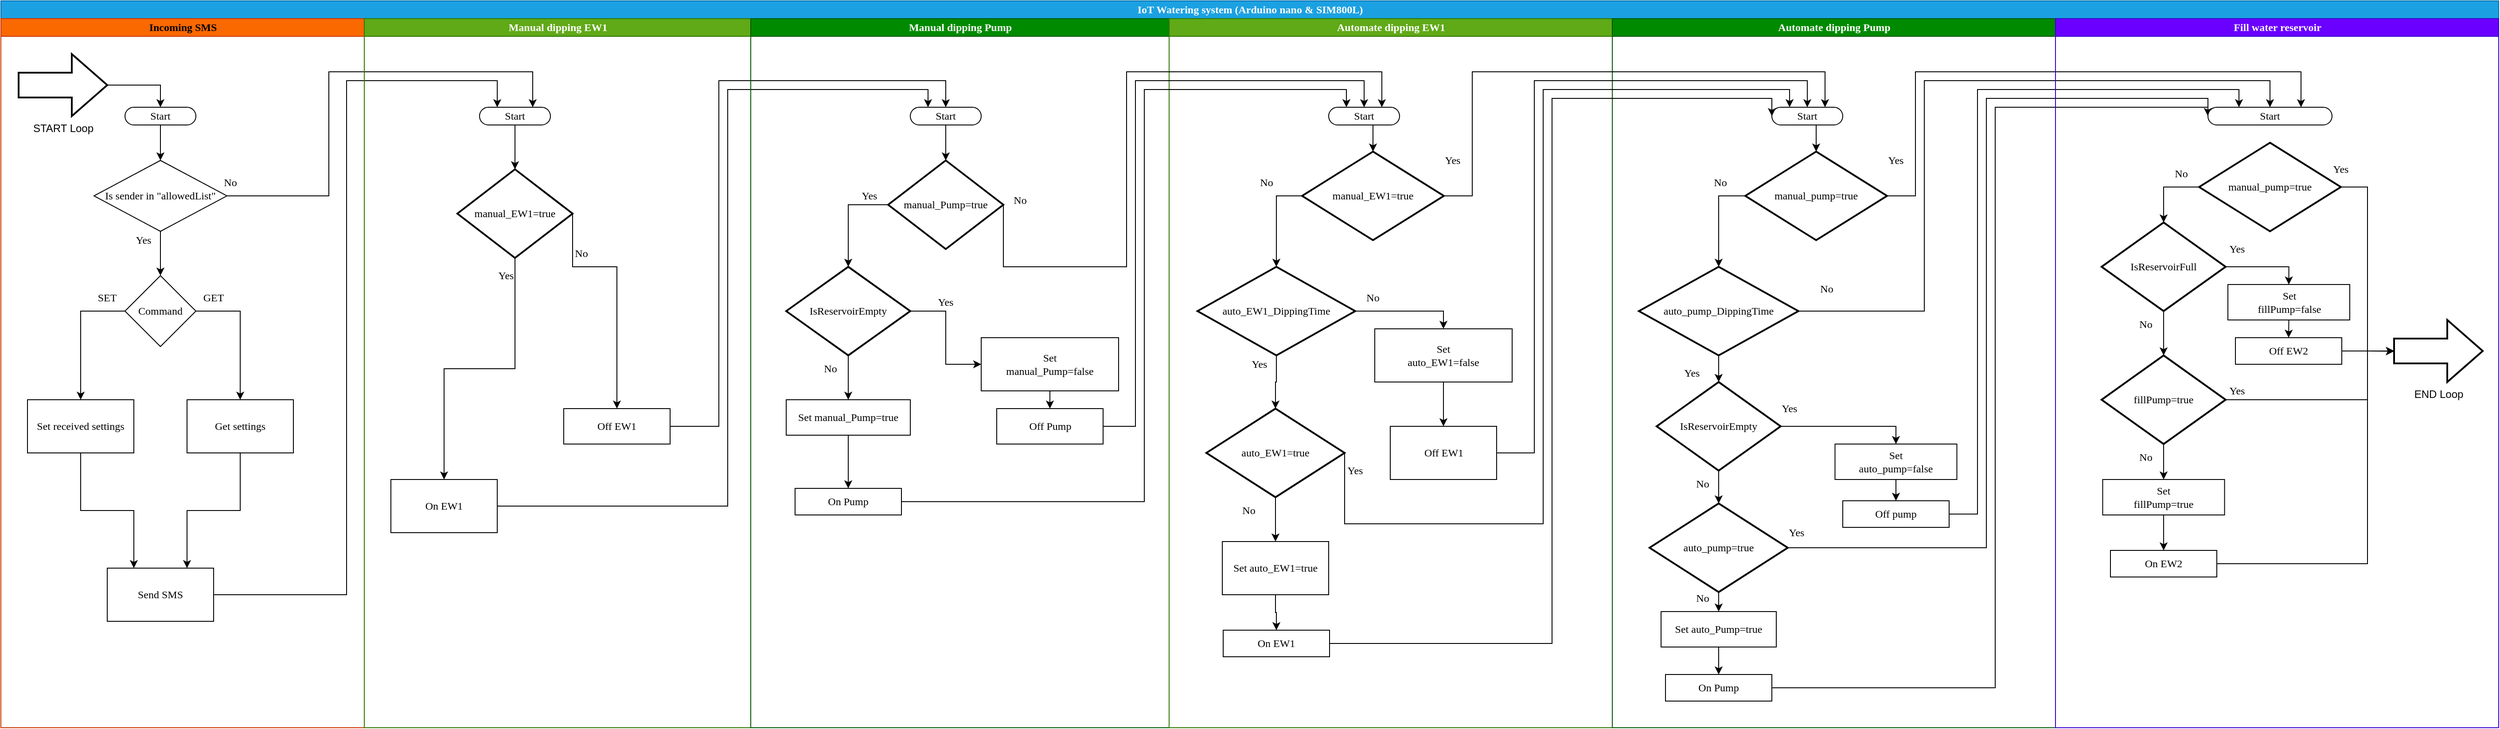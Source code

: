 <mxfile version="21.3.2" type="github">
  <diagram id="kgpKYQtTHZ0yAKxKKP6v" name="Page-1">
    <mxGraphModel dx="1199" dy="588" grid="1" gridSize="10" guides="1" tooltips="1" connect="1" arrows="1" fold="1" page="0" pageScale="1" pageWidth="850" pageHeight="1100" math="0" shadow="0">
      <root>
        <mxCell id="0" />
        <mxCell id="1" parent="0" />
        <mxCell id="xu4zQ6H6kHJUm9Qcrabf-24" value="IoT Watering system (Arduino nano &amp;amp; SIM800L)" style="swimlane;childLayout=stackLayout;resizeParent=1;resizeParentMax=0;startSize=20;html=1;strokeColor=#006EAF;fillColor=#1ba1e2;fontColor=#ffffff;fontFamily=Lucida Console;" parent="1" vertex="1">
          <mxGeometry y="10" width="2818" height="820" as="geometry" />
        </mxCell>
        <mxCell id="xu4zQ6H6kHJUm9Qcrabf-25" value="Incoming SMS" style="swimlane;startSize=20;html=1;fillColor=#fa6800;fontColor=#000000;strokeColor=#C73500;fontFamily=Lucida Console;gradientColor=none;swimlaneFillColor=none;" parent="xu4zQ6H6kHJUm9Qcrabf-24" vertex="1">
          <mxGeometry y="20" width="410" height="800" as="geometry">
            <mxRectangle y="20" width="40" height="740" as="alternateBounds" />
          </mxGeometry>
        </mxCell>
        <mxCell id="xu4zQ6H6kHJUm9Qcrabf-32" style="edgeStyle=orthogonalEdgeStyle;rounded=0;orthogonalLoop=1;jettySize=auto;html=1;exitX=0.5;exitY=0.5;exitDx=0;exitDy=10;exitPerimeter=0;entryX=0.5;entryY=0;entryDx=0;entryDy=0;fontFamily=Lucida Console;" parent="xu4zQ6H6kHJUm9Qcrabf-25" source="xu4zQ6H6kHJUm9Qcrabf-28" target="xu4zQ6H6kHJUm9Qcrabf-29" edge="1">
          <mxGeometry relative="1" as="geometry" />
        </mxCell>
        <mxCell id="xu4zQ6H6kHJUm9Qcrabf-28" value="Start" style="html=1;dashed=0;whiteSpace=wrap;shape=mxgraph.dfd.start;fontFamily=Lucida Console;" parent="xu4zQ6H6kHJUm9Qcrabf-25" vertex="1">
          <mxGeometry x="140" y="100" width="80" height="20" as="geometry" />
        </mxCell>
        <mxCell id="xu4zQ6H6kHJUm9Qcrabf-34" value="" style="edgeStyle=orthogonalEdgeStyle;rounded=0;orthogonalLoop=1;jettySize=auto;html=1;fontFamily=Lucida Console;entryX=0.5;entryY=0;entryDx=0;entryDy=0;" parent="xu4zQ6H6kHJUm9Qcrabf-25" source="xu4zQ6H6kHJUm9Qcrabf-29" target="xu4zQ6H6kHJUm9Qcrabf-42" edge="1">
          <mxGeometry relative="1" as="geometry">
            <mxPoint x="180" y="290" as="targetPoint" />
          </mxGeometry>
        </mxCell>
        <mxCell id="xu4zQ6H6kHJUm9Qcrabf-29" value="Is sender in &quot;allowedList&quot;" style="rhombus;whiteSpace=wrap;html=1;fontFamily=Lucida Console;" parent="xu4zQ6H6kHJUm9Qcrabf-25" vertex="1">
          <mxGeometry x="105" y="160" width="150" height="80" as="geometry" />
        </mxCell>
        <mxCell id="xu4zQ6H6kHJUm9Qcrabf-37" value="No" style="text;html=1;strokeColor=none;fillColor=none;align=center;verticalAlign=middle;whiteSpace=wrap;rounded=0;fontFamily=Lucida Console;" parent="xu4zQ6H6kHJUm9Qcrabf-25" vertex="1">
          <mxGeometry x="229" y="170" width="60" height="30" as="geometry" />
        </mxCell>
        <mxCell id="xu4zQ6H6kHJUm9Qcrabf-38" value="Yes" style="text;html=1;strokeColor=none;fillColor=none;align=center;verticalAlign=middle;whiteSpace=wrap;rounded=0;fontFamily=Lucida Console;" parent="xu4zQ6H6kHJUm9Qcrabf-25" vertex="1">
          <mxGeometry x="131" y="235" width="60" height="30" as="geometry" />
        </mxCell>
        <mxCell id="xu4zQ6H6kHJUm9Qcrabf-45" value="" style="edgeStyle=orthogonalEdgeStyle;rounded=0;orthogonalLoop=1;jettySize=auto;html=1;exitX=0;exitY=0.5;exitDx=0;exitDy=0;fontFamily=Lucida Console;" parent="xu4zQ6H6kHJUm9Qcrabf-25" source="xu4zQ6H6kHJUm9Qcrabf-42" target="xu4zQ6H6kHJUm9Qcrabf-44" edge="1">
          <mxGeometry relative="1" as="geometry" />
        </mxCell>
        <mxCell id="xu4zQ6H6kHJUm9Qcrabf-47" style="edgeStyle=orthogonalEdgeStyle;rounded=0;orthogonalLoop=1;jettySize=auto;html=1;exitX=1;exitY=0.5;exitDx=0;exitDy=0;entryX=0.5;entryY=0;entryDx=0;entryDy=0;fontFamily=Lucida Console;" parent="xu4zQ6H6kHJUm9Qcrabf-25" source="xu4zQ6H6kHJUm9Qcrabf-42" target="xu4zQ6H6kHJUm9Qcrabf-46" edge="1">
          <mxGeometry relative="1" as="geometry" />
        </mxCell>
        <mxCell id="xu4zQ6H6kHJUm9Qcrabf-42" value="Command" style="rhombus;whiteSpace=wrap;html=1;fontFamily=Lucida Console;" parent="xu4zQ6H6kHJUm9Qcrabf-25" vertex="1">
          <mxGeometry x="140" y="290" width="80" height="80" as="geometry" />
        </mxCell>
        <mxCell id="xu4zQ6H6kHJUm9Qcrabf-67" style="edgeStyle=orthogonalEdgeStyle;rounded=0;orthogonalLoop=1;jettySize=auto;html=1;entryX=0.25;entryY=0;entryDx=0;entryDy=0;fontFamily=Lucida Console;" parent="xu4zQ6H6kHJUm9Qcrabf-25" source="xu4zQ6H6kHJUm9Qcrabf-44" target="xu4zQ6H6kHJUm9Qcrabf-66" edge="1">
          <mxGeometry relative="1" as="geometry" />
        </mxCell>
        <mxCell id="xu4zQ6H6kHJUm9Qcrabf-44" value="Set received settings" style="whiteSpace=wrap;html=1;fontFamily=Lucida Console;" parent="xu4zQ6H6kHJUm9Qcrabf-25" vertex="1">
          <mxGeometry x="30" y="430" width="120" height="60" as="geometry" />
        </mxCell>
        <mxCell id="xu4zQ6H6kHJUm9Qcrabf-68" style="edgeStyle=orthogonalEdgeStyle;rounded=0;orthogonalLoop=1;jettySize=auto;html=1;exitX=0.5;exitY=1;exitDx=0;exitDy=0;entryX=0.75;entryY=0;entryDx=0;entryDy=0;fontFamily=Lucida Console;" parent="xu4zQ6H6kHJUm9Qcrabf-25" source="xu4zQ6H6kHJUm9Qcrabf-46" target="xu4zQ6H6kHJUm9Qcrabf-66" edge="1">
          <mxGeometry relative="1" as="geometry" />
        </mxCell>
        <mxCell id="xu4zQ6H6kHJUm9Qcrabf-46" value="Get settings" style="whiteSpace=wrap;html=1;fontFamily=Lucida Console;" parent="xu4zQ6H6kHJUm9Qcrabf-25" vertex="1">
          <mxGeometry x="210" y="430" width="120" height="60" as="geometry" />
        </mxCell>
        <mxCell id="xu4zQ6H6kHJUm9Qcrabf-64" value="SET" style="text;html=1;strokeColor=none;fillColor=none;align=center;verticalAlign=middle;whiteSpace=wrap;rounded=0;fontFamily=Lucida Console;" parent="xu4zQ6H6kHJUm9Qcrabf-25" vertex="1">
          <mxGeometry x="90" y="300" width="60" height="30" as="geometry" />
        </mxCell>
        <mxCell id="xu4zQ6H6kHJUm9Qcrabf-65" value="GET" style="text;html=1;strokeColor=none;fillColor=none;align=center;verticalAlign=middle;whiteSpace=wrap;rounded=0;fontFamily=Lucida Console;" parent="xu4zQ6H6kHJUm9Qcrabf-25" vertex="1">
          <mxGeometry x="210" y="300" width="60" height="30" as="geometry" />
        </mxCell>
        <mxCell id="xu4zQ6H6kHJUm9Qcrabf-66" value="Send SMS" style="whiteSpace=wrap;html=1;fontFamily=Lucida Console;" parent="xu4zQ6H6kHJUm9Qcrabf-25" vertex="1">
          <mxGeometry x="120" y="620" width="120" height="60" as="geometry" />
        </mxCell>
        <mxCell id="9jlR6v6P8Fsct-S-W0_0-46" style="edgeStyle=orthogonalEdgeStyle;rounded=0;orthogonalLoop=1;jettySize=auto;html=1;exitX=1;exitY=0.5;exitDx=0;exitDy=0;exitPerimeter=0;entryX=0.5;entryY=0.5;entryDx=0;entryDy=-10;entryPerimeter=0;" parent="xu4zQ6H6kHJUm9Qcrabf-25" source="9jlR6v6P8Fsct-S-W0_0-45" target="xu4zQ6H6kHJUm9Qcrabf-28" edge="1">
          <mxGeometry relative="1" as="geometry" />
        </mxCell>
        <mxCell id="9jlR6v6P8Fsct-S-W0_0-45" value="START Loop" style="verticalLabelPosition=bottom;verticalAlign=top;html=1;strokeWidth=2;shape=mxgraph.arrows2.arrow;dy=0.6;dx=40;notch=0;" parent="xu4zQ6H6kHJUm9Qcrabf-25" vertex="1">
          <mxGeometry x="20" y="40" width="100" height="70" as="geometry" />
        </mxCell>
        <mxCell id="xu4zQ6H6kHJUm9Qcrabf-36" value="" style="edgeStyle=orthogonalEdgeStyle;rounded=0;orthogonalLoop=1;jettySize=auto;html=1;entryX=0.75;entryY=0;entryDx=0;entryDy=0;entryPerimeter=0;fontFamily=Lucida Console;" parent="xu4zQ6H6kHJUm9Qcrabf-24" source="xu4zQ6H6kHJUm9Qcrabf-29" target="xu4zQ6H6kHJUm9Qcrabf-73" edge="1">
          <mxGeometry relative="1" as="geometry">
            <mxPoint x="320" y="220" as="targetPoint" />
            <Array as="points">
              <mxPoint x="370" y="220" />
              <mxPoint x="370" y="80" />
              <mxPoint x="600" y="80" />
            </Array>
          </mxGeometry>
        </mxCell>
        <mxCell id="xu4zQ6H6kHJUm9Qcrabf-70" style="edgeStyle=orthogonalEdgeStyle;rounded=0;orthogonalLoop=1;jettySize=auto;html=1;exitX=1;exitY=0.5;exitDx=0;exitDy=0;entryX=0.25;entryY=0;entryDx=0;entryDy=0;entryPerimeter=0;fontFamily=Lucida Console;" parent="xu4zQ6H6kHJUm9Qcrabf-24" source="xu4zQ6H6kHJUm9Qcrabf-66" target="xu4zQ6H6kHJUm9Qcrabf-73" edge="1">
          <mxGeometry relative="1" as="geometry">
            <mxPoint x="670" y="70" as="targetPoint" />
            <Array as="points">
              <mxPoint x="390" y="670" />
              <mxPoint x="390" y="90" />
              <mxPoint x="560" y="90" />
            </Array>
          </mxGeometry>
        </mxCell>
        <mxCell id="xu4zQ6H6kHJUm9Qcrabf-71" value="Manual dipping EW1" style="swimlane;startSize=20;html=1;fillColor=#60a917;fontColor=#ffffff;strokeColor=#2D7600;fontFamily=Lucida Console;" parent="xu4zQ6H6kHJUm9Qcrabf-24" vertex="1">
          <mxGeometry x="410" y="20" width="436" height="800" as="geometry">
            <mxRectangle y="20" width="40" height="460" as="alternateBounds" />
          </mxGeometry>
        </mxCell>
        <mxCell id="xu4zQ6H6kHJUm9Qcrabf-72" style="edgeStyle=orthogonalEdgeStyle;rounded=0;orthogonalLoop=1;jettySize=auto;html=1;exitX=0.5;exitY=0.5;exitDx=0;exitDy=10;exitPerimeter=0;entryX=0.5;entryY=0;entryDx=0;entryDy=0;entryPerimeter=0;fontFamily=Lucida Console;" parent="xu4zQ6H6kHJUm9Qcrabf-71" source="xu4zQ6H6kHJUm9Qcrabf-73" target="xu4zQ6H6kHJUm9Qcrabf-97" edge="1">
          <mxGeometry relative="1" as="geometry">
            <mxPoint x="170" y="150" as="targetPoint" />
          </mxGeometry>
        </mxCell>
        <mxCell id="xu4zQ6H6kHJUm9Qcrabf-73" value="Start" style="html=1;dashed=0;whiteSpace=wrap;shape=mxgraph.dfd.start;fontFamily=Lucida Console;" parent="xu4zQ6H6kHJUm9Qcrabf-71" vertex="1">
          <mxGeometry x="130" y="100" width="80" height="20" as="geometry" />
        </mxCell>
        <mxCell id="xu4zQ6H6kHJUm9Qcrabf-102" style="edgeStyle=orthogonalEdgeStyle;rounded=0;orthogonalLoop=1;jettySize=auto;html=1;exitX=0.5;exitY=1;exitDx=0;exitDy=0;exitPerimeter=0;fontFamily=Lucida Console;entryX=0.5;entryY=0;entryDx=0;entryDy=0;" parent="xu4zQ6H6kHJUm9Qcrabf-71" source="xu4zQ6H6kHJUm9Qcrabf-97" target="xu4zQ6H6kHJUm9Qcrabf-104" edge="1">
          <mxGeometry relative="1" as="geometry">
            <mxPoint x="90" y="440" as="targetPoint" />
          </mxGeometry>
        </mxCell>
        <mxCell id="xu4zQ6H6kHJUm9Qcrabf-97" value="&lt;div style=&quot;font-size: 12px;&quot;&gt;manual_EW1=true&lt;br style=&quot;font-size: 12px;&quot;&gt;&lt;/div&gt;" style="strokeWidth=2;html=1;shape=mxgraph.flowchart.decision;whiteSpace=wrap;fontSize=12;fontFamily=Lucida Console;" parent="xu4zQ6H6kHJUm9Qcrabf-71" vertex="1">
          <mxGeometry x="105" y="170" width="130" height="100" as="geometry" />
        </mxCell>
        <mxCell id="xu4zQ6H6kHJUm9Qcrabf-99" value="No" style="text;html=1;strokeColor=none;fillColor=none;align=center;verticalAlign=middle;whiteSpace=wrap;rounded=0;fontFamily=Lucida Console;" parent="xu4zQ6H6kHJUm9Qcrabf-71" vertex="1">
          <mxGeometry x="235" y="250" width="20" height="30" as="geometry" />
        </mxCell>
        <mxCell id="xu4zQ6H6kHJUm9Qcrabf-101" value="Yes" style="text;html=1;strokeColor=none;fillColor=none;align=center;verticalAlign=middle;whiteSpace=wrap;rounded=0;fontFamily=Lucida Console;" parent="xu4zQ6H6kHJUm9Qcrabf-71" vertex="1">
          <mxGeometry x="150" y="280" width="20" height="20" as="geometry" />
        </mxCell>
        <mxCell id="xu4zQ6H6kHJUm9Qcrabf-104" value="On EW1" style="whiteSpace=wrap;html=1;fontFamily=Lucida Console;" parent="xu4zQ6H6kHJUm9Qcrabf-71" vertex="1">
          <mxGeometry x="30" y="520" width="120" height="60" as="geometry" />
        </mxCell>
        <mxCell id="xu4zQ6H6kHJUm9Qcrabf-105" value="Off EW1" style="whiteSpace=wrap;html=1;fontFamily=Lucida Console;" parent="xu4zQ6H6kHJUm9Qcrabf-71" vertex="1">
          <mxGeometry x="225" y="440" width="120" height="40" as="geometry" />
        </mxCell>
        <mxCell id="xu4zQ6H6kHJUm9Qcrabf-127" style="edgeStyle=orthogonalEdgeStyle;rounded=0;orthogonalLoop=1;jettySize=auto;html=1;exitX=1;exitY=0.5;exitDx=0;exitDy=0;exitPerimeter=0;fontFamily=Lucida Console;entryX=0.5;entryY=0;entryDx=0;entryDy=0;" parent="xu4zQ6H6kHJUm9Qcrabf-71" source="xu4zQ6H6kHJUm9Qcrabf-97" target="xu4zQ6H6kHJUm9Qcrabf-105" edge="1">
          <mxGeometry relative="1" as="geometry">
            <Array as="points">
              <mxPoint x="235" y="280" />
              <mxPoint x="285" y="280" />
            </Array>
            <mxPoint x="340" y="50" as="targetPoint" />
          </mxGeometry>
        </mxCell>
        <mxCell id="xu4zQ6H6kHJUm9Qcrabf-128" style="edgeStyle=orthogonalEdgeStyle;rounded=0;orthogonalLoop=1;jettySize=auto;html=1;exitX=1;exitY=0.5;exitDx=0;exitDy=0;entryX=0.5;entryY=0.5;entryDx=0;entryDy=-10;entryPerimeter=0;fontFamily=Lucida Console;" parent="xu4zQ6H6kHJUm9Qcrabf-24" source="xu4zQ6H6kHJUm9Qcrabf-105" target="xu4zQ6H6kHJUm9Qcrabf-111" edge="1">
          <mxGeometry relative="1" as="geometry">
            <Array as="points">
              <mxPoint x="810" y="480" />
              <mxPoint x="810" y="90" />
              <mxPoint x="1066" y="90" />
            </Array>
          </mxGeometry>
        </mxCell>
        <mxCell id="xu4zQ6H6kHJUm9Qcrabf-129" style="edgeStyle=orthogonalEdgeStyle;rounded=0;orthogonalLoop=1;jettySize=auto;html=1;exitX=1;exitY=0.5;exitDx=0;exitDy=0;entryX=0.25;entryY=0;entryDx=0;entryDy=0;entryPerimeter=0;fontFamily=Lucida Console;" parent="xu4zQ6H6kHJUm9Qcrabf-24" source="xu4zQ6H6kHJUm9Qcrabf-104" target="xu4zQ6H6kHJUm9Qcrabf-111" edge="1">
          <mxGeometry relative="1" as="geometry">
            <Array as="points">
              <mxPoint x="820" y="570" />
              <mxPoint x="820" y="100" />
              <mxPoint x="1046" y="100" />
            </Array>
          </mxGeometry>
        </mxCell>
        <mxCell id="xu4zQ6H6kHJUm9Qcrabf-109" value="Manual dipping Pump" style="swimlane;startSize=20;html=1;fillColor=#008a00;fontColor=#ffffff;strokeColor=#005700;fontFamily=Lucida Console;" parent="xu4zQ6H6kHJUm9Qcrabf-24" vertex="1">
          <mxGeometry x="846" y="20" width="472" height="800" as="geometry">
            <mxRectangle y="20" width="40" height="460" as="alternateBounds" />
          </mxGeometry>
        </mxCell>
        <mxCell id="xu4zQ6H6kHJUm9Qcrabf-110" style="edgeStyle=orthogonalEdgeStyle;rounded=0;orthogonalLoop=1;jettySize=auto;html=1;exitX=0.5;exitY=0.5;exitDx=0;exitDy=10;exitPerimeter=0;entryX=0.5;entryY=0;entryDx=0;entryDy=0;entryPerimeter=0;fontFamily=Lucida Console;" parent="xu4zQ6H6kHJUm9Qcrabf-109" source="xu4zQ6H6kHJUm9Qcrabf-111" target="xu4zQ6H6kHJUm9Qcrabf-118" edge="1">
          <mxGeometry relative="1" as="geometry">
            <mxPoint x="220" y="150" as="targetPoint" />
          </mxGeometry>
        </mxCell>
        <mxCell id="xu4zQ6H6kHJUm9Qcrabf-111" value="Start" style="html=1;dashed=0;whiteSpace=wrap;shape=mxgraph.dfd.start;fontFamily=Lucida Console;" parent="xu4zQ6H6kHJUm9Qcrabf-109" vertex="1">
          <mxGeometry x="180" y="100" width="80" height="20" as="geometry" />
        </mxCell>
        <mxCell id="xu4zQ6H6kHJUm9Qcrabf-117" style="edgeStyle=orthogonalEdgeStyle;rounded=0;orthogonalLoop=1;jettySize=auto;html=1;exitX=0;exitY=0.5;exitDx=0;exitDy=0;exitPerimeter=0;entryX=0.5;entryY=0;entryDx=0;entryDy=0;fontFamily=Lucida Console;entryPerimeter=0;" parent="xu4zQ6H6kHJUm9Qcrabf-109" source="xu4zQ6H6kHJUm9Qcrabf-118" target="xu4zQ6H6kHJUm9Qcrabf-130" edge="1">
          <mxGeometry relative="1" as="geometry" />
        </mxCell>
        <mxCell id="xu4zQ6H6kHJUm9Qcrabf-118" value="&lt;div style=&quot;font-size: 12px;&quot;&gt;manual_Pump=true&lt;br style=&quot;font-size: 12px;&quot;&gt;&lt;/div&gt;" style="strokeWidth=2;html=1;shape=mxgraph.flowchart.decision;whiteSpace=wrap;fontSize=12;fontFamily=Lucida Console;" parent="xu4zQ6H6kHJUm9Qcrabf-109" vertex="1">
          <mxGeometry x="155" y="160" width="130" height="100" as="geometry" />
        </mxCell>
        <mxCell id="xu4zQ6H6kHJUm9Qcrabf-119" value="No" style="text;html=1;strokeColor=none;fillColor=none;align=center;verticalAlign=middle;whiteSpace=wrap;rounded=0;fontFamily=Lucida Console;" parent="xu4zQ6H6kHJUm9Qcrabf-109" vertex="1">
          <mxGeometry x="294" y="190" width="20" height="30" as="geometry" />
        </mxCell>
        <mxCell id="xu4zQ6H6kHJUm9Qcrabf-120" style="edgeStyle=orthogonalEdgeStyle;rounded=0;orthogonalLoop=1;jettySize=auto;html=1;exitX=0.5;exitY=1;exitDx=0;exitDy=0;entryX=0.5;entryY=0;entryDx=0;entryDy=0;fontFamily=Lucida Console;" parent="xu4zQ6H6kHJUm9Qcrabf-109" source="xu4zQ6H6kHJUm9Qcrabf-121" target="xu4zQ6H6kHJUm9Qcrabf-126" edge="1">
          <mxGeometry relative="1" as="geometry" />
        </mxCell>
        <mxCell id="xu4zQ6H6kHJUm9Qcrabf-121" value="&lt;div&gt;Set &lt;br&gt;&lt;/div&gt;&lt;div&gt;manual_Pump=false&lt;/div&gt;" style="whiteSpace=wrap;html=1;fontFamily=Lucida Console;" parent="xu4zQ6H6kHJUm9Qcrabf-109" vertex="1">
          <mxGeometry x="260" y="360" width="155" height="60" as="geometry" />
        </mxCell>
        <mxCell id="xu4zQ6H6kHJUm9Qcrabf-122" value="Yes" style="text;html=1;strokeColor=none;fillColor=none;align=center;verticalAlign=middle;whiteSpace=wrap;rounded=0;fontFamily=Lucida Console;" parent="xu4zQ6H6kHJUm9Qcrabf-109" vertex="1">
          <mxGeometry x="124" y="190" width="20" height="20" as="geometry" />
        </mxCell>
        <mxCell id="xu4zQ6H6kHJUm9Qcrabf-123" style="edgeStyle=orthogonalEdgeStyle;rounded=0;orthogonalLoop=1;jettySize=auto;html=1;exitX=0.5;exitY=1;exitDx=0;exitDy=0;entryX=0.5;entryY=0;entryDx=0;entryDy=0;fontFamily=Lucida Console;" parent="xu4zQ6H6kHJUm9Qcrabf-109" source="xu4zQ6H6kHJUm9Qcrabf-124" target="xu4zQ6H6kHJUm9Qcrabf-125" edge="1">
          <mxGeometry relative="1" as="geometry" />
        </mxCell>
        <mxCell id="xu4zQ6H6kHJUm9Qcrabf-124" value="Set manual_Pump=true" style="whiteSpace=wrap;html=1;fontFamily=Lucida Console;" parent="xu4zQ6H6kHJUm9Qcrabf-109" vertex="1">
          <mxGeometry x="40" y="430" width="140" height="40" as="geometry" />
        </mxCell>
        <mxCell id="xu4zQ6H6kHJUm9Qcrabf-125" value="On Pump" style="whiteSpace=wrap;html=1;fontFamily=Lucida Console;" parent="xu4zQ6H6kHJUm9Qcrabf-109" vertex="1">
          <mxGeometry x="50" y="530" width="120" height="30" as="geometry" />
        </mxCell>
        <mxCell id="xu4zQ6H6kHJUm9Qcrabf-126" value="Off Pump" style="whiteSpace=wrap;html=1;fontFamily=Lucida Console;" parent="xu4zQ6H6kHJUm9Qcrabf-109" vertex="1">
          <mxGeometry x="277.5" y="440" width="120" height="40" as="geometry" />
        </mxCell>
        <mxCell id="xu4zQ6H6kHJUm9Qcrabf-134" style="edgeStyle=orthogonalEdgeStyle;rounded=0;orthogonalLoop=1;jettySize=auto;html=1;exitX=1;exitY=0.5;exitDx=0;exitDy=0;exitPerimeter=0;entryX=0;entryY=0.5;entryDx=0;entryDy=0;fontFamily=Lucida Console;" parent="xu4zQ6H6kHJUm9Qcrabf-109" source="xu4zQ6H6kHJUm9Qcrabf-130" target="xu4zQ6H6kHJUm9Qcrabf-121" edge="1">
          <mxGeometry relative="1" as="geometry" />
        </mxCell>
        <mxCell id="xu4zQ6H6kHJUm9Qcrabf-135" style="edgeStyle=orthogonalEdgeStyle;rounded=0;orthogonalLoop=1;jettySize=auto;html=1;exitX=0.5;exitY=1;exitDx=0;exitDy=0;exitPerimeter=0;entryX=0.5;entryY=0;entryDx=0;entryDy=0;fontFamily=Lucida Console;" parent="xu4zQ6H6kHJUm9Qcrabf-109" source="xu4zQ6H6kHJUm9Qcrabf-130" target="xu4zQ6H6kHJUm9Qcrabf-124" edge="1">
          <mxGeometry relative="1" as="geometry" />
        </mxCell>
        <mxCell id="xu4zQ6H6kHJUm9Qcrabf-130" value="IsReservoirEmpty" style="strokeWidth=2;html=1;shape=mxgraph.flowchart.decision;whiteSpace=wrap;fontFamily=Lucida Console;" parent="xu4zQ6H6kHJUm9Qcrabf-109" vertex="1">
          <mxGeometry x="40" y="280" width="140" height="100" as="geometry" />
        </mxCell>
        <mxCell id="xu4zQ6H6kHJUm9Qcrabf-131" value="Yes" style="text;html=1;strokeColor=none;fillColor=none;align=center;verticalAlign=middle;whiteSpace=wrap;rounded=0;fontFamily=Lucida Console;" parent="xu4zQ6H6kHJUm9Qcrabf-109" vertex="1">
          <mxGeometry x="210" y="310" width="20" height="20" as="geometry" />
        </mxCell>
        <mxCell id="xu4zQ6H6kHJUm9Qcrabf-132" value="No" style="text;html=1;strokeColor=none;fillColor=none;align=center;verticalAlign=middle;whiteSpace=wrap;rounded=0;fontFamily=Lucida Console;" parent="xu4zQ6H6kHJUm9Qcrabf-109" vertex="1">
          <mxGeometry x="80" y="380" width="20" height="30" as="geometry" />
        </mxCell>
        <mxCell id="xu4zQ6H6kHJUm9Qcrabf-137" value="Automate dipping EW1" style="swimlane;startSize=20;html=1;fillColor=#60a917;fontColor=#ffffff;strokeColor=#2D7600;fontFamily=Lucida Console;" parent="xu4zQ6H6kHJUm9Qcrabf-24" vertex="1">
          <mxGeometry x="1318" y="20" width="500" height="800" as="geometry">
            <mxRectangle y="20" width="40" height="460" as="alternateBounds" />
          </mxGeometry>
        </mxCell>
        <mxCell id="xu4zQ6H6kHJUm9Qcrabf-138" style="edgeStyle=orthogonalEdgeStyle;rounded=0;orthogonalLoop=1;jettySize=auto;html=1;exitX=0.5;exitY=0.5;exitDx=0;exitDy=10;exitPerimeter=0;entryX=0.5;entryY=0;entryDx=0;entryDy=0;entryPerimeter=0;fontFamily=Lucida Console;" parent="xu4zQ6H6kHJUm9Qcrabf-137" source="xu4zQ6H6kHJUm9Qcrabf-139" target="xu4zQ6H6kHJUm9Qcrabf-142" edge="1">
          <mxGeometry relative="1" as="geometry">
            <mxPoint x="170" y="160" as="targetPoint" />
          </mxGeometry>
        </mxCell>
        <mxCell id="xu4zQ6H6kHJUm9Qcrabf-139" value="Start" style="html=1;dashed=0;whiteSpace=wrap;shape=mxgraph.dfd.start;fontFamily=Lucida Console;" parent="xu4zQ6H6kHJUm9Qcrabf-137" vertex="1">
          <mxGeometry x="180" y="100" width="80" height="20" as="geometry" />
        </mxCell>
        <mxCell id="xu4zQ6H6kHJUm9Qcrabf-182" style="edgeStyle=orthogonalEdgeStyle;rounded=0;orthogonalLoop=1;jettySize=auto;html=1;exitX=0;exitY=0.5;exitDx=0;exitDy=0;exitPerimeter=0;entryX=0.5;entryY=0;entryDx=0;entryDy=0;entryPerimeter=0;" parent="xu4zQ6H6kHJUm9Qcrabf-137" source="xu4zQ6H6kHJUm9Qcrabf-142" target="xu4zQ6H6kHJUm9Qcrabf-181" edge="1">
          <mxGeometry relative="1" as="geometry" />
        </mxCell>
        <mxCell id="xu4zQ6H6kHJUm9Qcrabf-142" value="&lt;div style=&quot;font-size: 12px;&quot;&gt;manual_EW1=true&lt;br style=&quot;font-size: 12px;&quot;&gt;&lt;/div&gt;" style="strokeWidth=2;html=1;shape=mxgraph.flowchart.decision;whiteSpace=wrap;fontFamily=Lucida Console;" parent="xu4zQ6H6kHJUm9Qcrabf-137" vertex="1">
          <mxGeometry x="150" y="150" width="160" height="100" as="geometry" />
        </mxCell>
        <mxCell id="xu4zQ6H6kHJUm9Qcrabf-143" value="No" style="text;html=1;strokeColor=none;fillColor=none;align=center;verticalAlign=middle;whiteSpace=wrap;rounded=0;fontFamily=Lucida Console;" parent="xu4zQ6H6kHJUm9Qcrabf-137" vertex="1">
          <mxGeometry x="100" y="170" width="20" height="30" as="geometry" />
        </mxCell>
        <mxCell id="xu4zQ6H6kHJUm9Qcrabf-144" value="Yes" style="text;html=1;strokeColor=none;fillColor=none;align=center;verticalAlign=middle;whiteSpace=wrap;rounded=0;fontFamily=Lucida Console;" parent="xu4zQ6H6kHJUm9Qcrabf-137" vertex="1">
          <mxGeometry x="310" y="150" width="20" height="20" as="geometry" />
        </mxCell>
        <mxCell id="xu4zQ6H6kHJUm9Qcrabf-184" style="edgeStyle=orthogonalEdgeStyle;rounded=0;orthogonalLoop=1;jettySize=auto;html=1;exitX=0.5;exitY=1;exitDx=0;exitDy=0;exitPerimeter=0;entryX=0.5;entryY=0;entryDx=0;entryDy=0;entryPerimeter=0;" parent="xu4zQ6H6kHJUm9Qcrabf-137" source="xu4zQ6H6kHJUm9Qcrabf-181" target="xu4zQ6H6kHJUm9Qcrabf-183" edge="1">
          <mxGeometry relative="1" as="geometry" />
        </mxCell>
        <mxCell id="xu4zQ6H6kHJUm9Qcrabf-192" style="edgeStyle=orthogonalEdgeStyle;rounded=0;orthogonalLoop=1;jettySize=auto;html=1;exitX=1;exitY=0.5;exitDx=0;exitDy=0;exitPerimeter=0;entryX=0.5;entryY=0;entryDx=0;entryDy=0;" parent="xu4zQ6H6kHJUm9Qcrabf-137" source="xu4zQ6H6kHJUm9Qcrabf-181" target="xu4zQ6H6kHJUm9Qcrabf-191" edge="1">
          <mxGeometry relative="1" as="geometry" />
        </mxCell>
        <mxCell id="xu4zQ6H6kHJUm9Qcrabf-181" value="&lt;div style=&quot;font-size: 12px;&quot;&gt;auto_EW1_DippingTime&lt;br style=&quot;font-size: 12px;&quot;&gt;&lt;/div&gt;" style="strokeWidth=2;html=1;shape=mxgraph.flowchart.decision;whiteSpace=wrap;fontSize=12;fontFamily=Lucida Console;" parent="xu4zQ6H6kHJUm9Qcrabf-137" vertex="1">
          <mxGeometry x="32" y="280" width="178" height="100" as="geometry" />
        </mxCell>
        <mxCell id="xu4zQ6H6kHJUm9Qcrabf-199" style="edgeStyle=orthogonalEdgeStyle;rounded=0;orthogonalLoop=1;jettySize=auto;html=1;exitX=0.5;exitY=1;exitDx=0;exitDy=0;exitPerimeter=0;entryX=0.5;entryY=0;entryDx=0;entryDy=0;" parent="xu4zQ6H6kHJUm9Qcrabf-137" source="xu4zQ6H6kHJUm9Qcrabf-183" target="xu4zQ6H6kHJUm9Qcrabf-197" edge="1">
          <mxGeometry relative="1" as="geometry" />
        </mxCell>
        <mxCell id="xu4zQ6H6kHJUm9Qcrabf-183" value="&lt;div style=&quot;font-size: 12px;&quot;&gt;auto_EW1=true&lt;br style=&quot;font-size: 12px;&quot;&gt;&lt;/div&gt;" style="strokeWidth=2;html=1;shape=mxgraph.flowchart.decision;whiteSpace=wrap;fontSize=12;fontFamily=Lucida Console;" parent="xu4zQ6H6kHJUm9Qcrabf-137" vertex="1">
          <mxGeometry x="42" y="440" width="156" height="100" as="geometry" />
        </mxCell>
        <mxCell id="xu4zQ6H6kHJUm9Qcrabf-185" value="No" style="text;html=1;strokeColor=none;fillColor=none;align=center;verticalAlign=middle;whiteSpace=wrap;rounded=0;fontFamily=Lucida Console;" parent="xu4zQ6H6kHJUm9Qcrabf-137" vertex="1">
          <mxGeometry x="220" y="300" width="20" height="30" as="geometry" />
        </mxCell>
        <mxCell id="xu4zQ6H6kHJUm9Qcrabf-186" value="No" style="text;html=1;strokeColor=none;fillColor=none;align=center;verticalAlign=middle;whiteSpace=wrap;rounded=0;fontFamily=Lucida Console;" parent="xu4zQ6H6kHJUm9Qcrabf-137" vertex="1">
          <mxGeometry x="80" y="540" width="20" height="30" as="geometry" />
        </mxCell>
        <mxCell id="xu4zQ6H6kHJUm9Qcrabf-187" value="Yes" style="text;html=1;strokeColor=none;fillColor=none;align=center;verticalAlign=middle;whiteSpace=wrap;rounded=0;fontFamily=Lucida Console;" parent="xu4zQ6H6kHJUm9Qcrabf-137" vertex="1">
          <mxGeometry x="92" y="380" width="20" height="20" as="geometry" />
        </mxCell>
        <mxCell id="xu4zQ6H6kHJUm9Qcrabf-190" value="Yes" style="text;html=1;strokeColor=none;fillColor=none;align=center;verticalAlign=middle;whiteSpace=wrap;rounded=0;fontFamily=Lucida Console;" parent="xu4zQ6H6kHJUm9Qcrabf-137" vertex="1">
          <mxGeometry x="200" y="500" width="20" height="20" as="geometry" />
        </mxCell>
        <mxCell id="xu4zQ6H6kHJUm9Qcrabf-194" style="edgeStyle=orthogonalEdgeStyle;rounded=0;orthogonalLoop=1;jettySize=auto;html=1;exitX=0.5;exitY=1;exitDx=0;exitDy=0;entryX=0.5;entryY=0;entryDx=0;entryDy=0;" parent="xu4zQ6H6kHJUm9Qcrabf-137" source="xu4zQ6H6kHJUm9Qcrabf-191" target="xu4zQ6H6kHJUm9Qcrabf-193" edge="1">
          <mxGeometry relative="1" as="geometry" />
        </mxCell>
        <mxCell id="xu4zQ6H6kHJUm9Qcrabf-191" value="&lt;div&gt;Set &lt;br&gt;&lt;/div&gt;&lt;div&gt;auto_EW1=false&lt;/div&gt;" style="whiteSpace=wrap;html=1;fontFamily=Lucida Console;" parent="xu4zQ6H6kHJUm9Qcrabf-137" vertex="1">
          <mxGeometry x="232" y="350" width="155" height="60" as="geometry" />
        </mxCell>
        <mxCell id="xu4zQ6H6kHJUm9Qcrabf-193" value="Off EW1" style="whiteSpace=wrap;html=1;fontFamily=Lucida Console;" parent="xu4zQ6H6kHJUm9Qcrabf-137" vertex="1">
          <mxGeometry x="249.5" y="460" width="120" height="60" as="geometry" />
        </mxCell>
        <mxCell id="xu4zQ6H6kHJUm9Qcrabf-200" style="edgeStyle=orthogonalEdgeStyle;rounded=0;orthogonalLoop=1;jettySize=auto;html=1;exitX=0.5;exitY=1;exitDx=0;exitDy=0;entryX=0.5;entryY=0;entryDx=0;entryDy=0;" parent="xu4zQ6H6kHJUm9Qcrabf-137" source="xu4zQ6H6kHJUm9Qcrabf-197" target="xu4zQ6H6kHJUm9Qcrabf-198" edge="1">
          <mxGeometry relative="1" as="geometry" />
        </mxCell>
        <mxCell id="xu4zQ6H6kHJUm9Qcrabf-197" value="Set auto_EW1=true" style="whiteSpace=wrap;html=1;fontFamily=Lucida Console;" parent="xu4zQ6H6kHJUm9Qcrabf-137" vertex="1">
          <mxGeometry x="60" y="590" width="120" height="60" as="geometry" />
        </mxCell>
        <mxCell id="xu4zQ6H6kHJUm9Qcrabf-198" value="On EW1" style="whiteSpace=wrap;html=1;fontFamily=Lucida Console;" parent="xu4zQ6H6kHJUm9Qcrabf-137" vertex="1">
          <mxGeometry x="61" y="690" width="120" height="30" as="geometry" />
        </mxCell>
        <mxCell id="xu4zQ6H6kHJUm9Qcrabf-164" value="&lt;div&gt;Automate dipping Pump&lt;/div&gt;" style="swimlane;startSize=20;html=1;fillColor=#008a00;fontColor=#ffffff;strokeColor=#005700;fontFamily=Lucida Console;" parent="xu4zQ6H6kHJUm9Qcrabf-24" vertex="1">
          <mxGeometry x="1818" y="20" width="500" height="800" as="geometry">
            <mxRectangle y="20" width="40" height="460" as="alternateBounds" />
          </mxGeometry>
        </mxCell>
        <mxCell id="xu4zQ6H6kHJUm9Qcrabf-165" style="edgeStyle=orthogonalEdgeStyle;rounded=0;orthogonalLoop=1;jettySize=auto;html=1;exitX=0.5;exitY=0.5;exitDx=0;exitDy=10;exitPerimeter=0;entryX=0.5;entryY=0;entryDx=0;entryDy=0;entryPerimeter=0;fontFamily=Lucida Console;" parent="xu4zQ6H6kHJUm9Qcrabf-164" source="xu4zQ6H6kHJUm9Qcrabf-166" target="xu4zQ6H6kHJUm9Qcrabf-169" edge="1">
          <mxGeometry relative="1" as="geometry">
            <mxPoint x="170" y="160" as="targetPoint" />
          </mxGeometry>
        </mxCell>
        <mxCell id="xu4zQ6H6kHJUm9Qcrabf-166" value="Start" style="html=1;dashed=0;whiteSpace=wrap;shape=mxgraph.dfd.start;fontFamily=Lucida Console;" parent="xu4zQ6H6kHJUm9Qcrabf-164" vertex="1">
          <mxGeometry x="180" y="100" width="80" height="20" as="geometry" />
        </mxCell>
        <mxCell id="xu4zQ6H6kHJUm9Qcrabf-168" style="edgeStyle=orthogonalEdgeStyle;rounded=0;orthogonalLoop=1;jettySize=auto;html=1;exitX=0;exitY=0.5;exitDx=0;exitDy=0;exitPerimeter=0;fontFamily=Lucida Console;" parent="xu4zQ6H6kHJUm9Qcrabf-164" source="xu4zQ6H6kHJUm9Qcrabf-169" target="xu4zQ6H6kHJUm9Qcrabf-177" edge="1">
          <mxGeometry relative="1" as="geometry" />
        </mxCell>
        <mxCell id="xu4zQ6H6kHJUm9Qcrabf-169" value="&lt;div style=&quot;font-size: 12px;&quot;&gt;manual_pump=true&lt;br style=&quot;font-size: 12px;&quot;&gt;&lt;/div&gt;" style="strokeWidth=2;html=1;shape=mxgraph.flowchart.decision;whiteSpace=wrap;fontFamily=Lucida Console;" parent="xu4zQ6H6kHJUm9Qcrabf-164" vertex="1">
          <mxGeometry x="150" y="150" width="160" height="100" as="geometry" />
        </mxCell>
        <mxCell id="xu4zQ6H6kHJUm9Qcrabf-170" value="No" style="text;html=1;strokeColor=none;fillColor=none;align=center;verticalAlign=middle;whiteSpace=wrap;rounded=0;fontFamily=Lucida Console;" parent="xu4zQ6H6kHJUm9Qcrabf-164" vertex="1">
          <mxGeometry x="112" y="170" width="20" height="30" as="geometry" />
        </mxCell>
        <mxCell id="xu4zQ6H6kHJUm9Qcrabf-171" value="Yes" style="text;html=1;strokeColor=none;fillColor=none;align=center;verticalAlign=middle;whiteSpace=wrap;rounded=0;fontFamily=Lucida Console;" parent="xu4zQ6H6kHJUm9Qcrabf-164" vertex="1">
          <mxGeometry x="310" y="150" width="20" height="20" as="geometry" />
        </mxCell>
        <mxCell id="xu4zQ6H6kHJUm9Qcrabf-172" style="edgeStyle=orthogonalEdgeStyle;rounded=0;orthogonalLoop=1;jettySize=auto;html=1;exitX=0.5;exitY=1;exitDx=0;exitDy=0;entryX=0.5;entryY=0;entryDx=0;entryDy=0;fontFamily=Lucida Console;" parent="xu4zQ6H6kHJUm9Qcrabf-164" source="xu4zQ6H6kHJUm9Qcrabf-173" target="xu4zQ6H6kHJUm9Qcrabf-174" edge="1">
          <mxGeometry relative="1" as="geometry" />
        </mxCell>
        <mxCell id="xu4zQ6H6kHJUm9Qcrabf-173" value="Set auto_Pump=true" style="whiteSpace=wrap;html=1;fontFamily=Lucida Console;" parent="xu4zQ6H6kHJUm9Qcrabf-164" vertex="1">
          <mxGeometry x="55" y="669" width="130" height="40" as="geometry" />
        </mxCell>
        <mxCell id="xu4zQ6H6kHJUm9Qcrabf-174" value="On Pump" style="whiteSpace=wrap;html=1;fontFamily=Lucida Console;" parent="xu4zQ6H6kHJUm9Qcrabf-164" vertex="1">
          <mxGeometry x="60" y="740" width="120" height="30" as="geometry" />
        </mxCell>
        <mxCell id="xu4zQ6H6kHJUm9Qcrabf-207" style="edgeStyle=orthogonalEdgeStyle;rounded=0;orthogonalLoop=1;jettySize=auto;html=1;exitX=0.5;exitY=1;exitDx=0;exitDy=0;exitPerimeter=0;entryX=0.5;entryY=0;entryDx=0;entryDy=0;entryPerimeter=0;" parent="xu4zQ6H6kHJUm9Qcrabf-164" source="xu4zQ6H6kHJUm9Qcrabf-177" target="xu4zQ6H6kHJUm9Qcrabf-206" edge="1">
          <mxGeometry relative="1" as="geometry" />
        </mxCell>
        <mxCell id="xu4zQ6H6kHJUm9Qcrabf-177" value="&lt;div style=&quot;font-size: 12px;&quot;&gt;auto_pump_DippingTime&lt;br style=&quot;font-size: 12px;&quot;&gt;&lt;/div&gt;" style="strokeWidth=2;html=1;shape=mxgraph.flowchart.decision;whiteSpace=wrap;fontFamily=Lucida Console;" parent="xu4zQ6H6kHJUm9Qcrabf-164" vertex="1">
          <mxGeometry x="30" y="280" width="180" height="100" as="geometry" />
        </mxCell>
        <mxCell id="xu4zQ6H6kHJUm9Qcrabf-202" value="No" style="text;html=1;strokeColor=none;fillColor=none;align=center;verticalAlign=middle;whiteSpace=wrap;rounded=0;fontFamily=Lucida Console;" parent="xu4zQ6H6kHJUm9Qcrabf-164" vertex="1">
          <mxGeometry x="232" y="290" width="20" height="30" as="geometry" />
        </mxCell>
        <mxCell id="xu4zQ6H6kHJUm9Qcrabf-205" value="Yes" style="text;html=1;strokeColor=none;fillColor=none;align=center;verticalAlign=middle;whiteSpace=wrap;rounded=0;fontFamily=Lucida Console;" parent="xu4zQ6H6kHJUm9Qcrabf-164" vertex="1">
          <mxGeometry x="80" y="390" width="20" height="20" as="geometry" />
        </mxCell>
        <mxCell id="xu4zQ6H6kHJUm9Qcrabf-342" style="edgeStyle=orthogonalEdgeStyle;rounded=0;orthogonalLoop=1;jettySize=auto;html=1;exitX=1;exitY=0.5;exitDx=0;exitDy=0;exitPerimeter=0;entryX=0.5;entryY=0;entryDx=0;entryDy=0;" parent="xu4zQ6H6kHJUm9Qcrabf-164" source="xu4zQ6H6kHJUm9Qcrabf-206" target="xu4zQ6H6kHJUm9Qcrabf-340" edge="1">
          <mxGeometry relative="1" as="geometry" />
        </mxCell>
        <mxCell id="xu4zQ6H6kHJUm9Qcrabf-347" style="edgeStyle=orthogonalEdgeStyle;rounded=0;orthogonalLoop=1;jettySize=auto;html=1;exitX=0.5;exitY=1;exitDx=0;exitDy=0;exitPerimeter=0;entryX=0.5;entryY=0;entryDx=0;entryDy=0;entryPerimeter=0;" parent="xu4zQ6H6kHJUm9Qcrabf-164" source="xu4zQ6H6kHJUm9Qcrabf-206" target="xu4zQ6H6kHJUm9Qcrabf-346" edge="1">
          <mxGeometry relative="1" as="geometry" />
        </mxCell>
        <mxCell id="xu4zQ6H6kHJUm9Qcrabf-206" value="IsReservoirEmpty" style="strokeWidth=2;html=1;shape=mxgraph.flowchart.decision;whiteSpace=wrap;fontFamily=Lucida Console;" parent="xu4zQ6H6kHJUm9Qcrabf-164" vertex="1">
          <mxGeometry x="50" y="410" width="140" height="100" as="geometry" />
        </mxCell>
        <mxCell id="xu4zQ6H6kHJUm9Qcrabf-337" value="Yes" style="text;html=1;strokeColor=none;fillColor=none;align=center;verticalAlign=middle;whiteSpace=wrap;rounded=0;fontFamily=Lucida Console;" parent="xu4zQ6H6kHJUm9Qcrabf-164" vertex="1">
          <mxGeometry x="190" y="430" width="20" height="20" as="geometry" />
        </mxCell>
        <mxCell id="xu4zQ6H6kHJUm9Qcrabf-340" value="&lt;div&gt;Set &lt;br&gt;&lt;/div&gt;&lt;div&gt;auto_pump=false&lt;/div&gt;" style="whiteSpace=wrap;html=1;fontFamily=Lucida Console;" parent="xu4zQ6H6kHJUm9Qcrabf-164" vertex="1">
          <mxGeometry x="251.25" y="480" width="137.5" height="40" as="geometry" />
        </mxCell>
        <mxCell id="xu4zQ6H6kHJUm9Qcrabf-341" value="Off pump" style="whiteSpace=wrap;html=1;fontFamily=Lucida Console;" parent="xu4zQ6H6kHJUm9Qcrabf-164" vertex="1">
          <mxGeometry x="260" y="544" width="120" height="30" as="geometry" />
        </mxCell>
        <mxCell id="xu4zQ6H6kHJUm9Qcrabf-339" style="edgeStyle=orthogonalEdgeStyle;rounded=0;orthogonalLoop=1;jettySize=auto;html=1;exitX=0.5;exitY=1;exitDx=0;exitDy=0;entryX=0.5;entryY=0;entryDx=0;entryDy=0;" parent="xu4zQ6H6kHJUm9Qcrabf-164" source="xu4zQ6H6kHJUm9Qcrabf-340" target="xu4zQ6H6kHJUm9Qcrabf-341" edge="1">
          <mxGeometry relative="1" as="geometry" />
        </mxCell>
        <mxCell id="xu4zQ6H6kHJUm9Qcrabf-343" value="No" style="text;html=1;strokeColor=none;fillColor=none;align=center;verticalAlign=middle;whiteSpace=wrap;rounded=0;fontFamily=Lucida Console;" parent="xu4zQ6H6kHJUm9Qcrabf-164" vertex="1">
          <mxGeometry x="92" y="510" width="20" height="30" as="geometry" />
        </mxCell>
        <mxCell id="xu4zQ6H6kHJUm9Qcrabf-348" style="edgeStyle=orthogonalEdgeStyle;rounded=0;orthogonalLoop=1;jettySize=auto;html=1;exitX=0.5;exitY=1;exitDx=0;exitDy=0;exitPerimeter=0;entryX=0.5;entryY=0;entryDx=0;entryDy=0;" parent="xu4zQ6H6kHJUm9Qcrabf-164" source="xu4zQ6H6kHJUm9Qcrabf-346" target="xu4zQ6H6kHJUm9Qcrabf-173" edge="1">
          <mxGeometry relative="1" as="geometry" />
        </mxCell>
        <mxCell id="xu4zQ6H6kHJUm9Qcrabf-346" value="&lt;div style=&quot;font-size: 12px;&quot;&gt;auto_pump=true&lt;br style=&quot;font-size: 12px;&quot;&gt;&lt;/div&gt;" style="strokeWidth=2;html=1;shape=mxgraph.flowchart.decision;whiteSpace=wrap;fontSize=12;fontFamily=Lucida Console;" parent="xu4zQ6H6kHJUm9Qcrabf-164" vertex="1">
          <mxGeometry x="42" y="547" width="156" height="100" as="geometry" />
        </mxCell>
        <mxCell id="xu4zQ6H6kHJUm9Qcrabf-351" value="Yes" style="text;html=1;strokeColor=none;fillColor=none;align=center;verticalAlign=middle;whiteSpace=wrap;rounded=0;fontFamily=Lucida Console;" parent="xu4zQ6H6kHJUm9Qcrabf-164" vertex="1">
          <mxGeometry x="198" y="570" width="20" height="20" as="geometry" />
        </mxCell>
        <mxCell id="xu4zQ6H6kHJUm9Qcrabf-352" value="No" style="text;html=1;strokeColor=none;fillColor=none;align=center;verticalAlign=middle;whiteSpace=wrap;rounded=0;fontFamily=Lucida Console;" parent="xu4zQ6H6kHJUm9Qcrabf-164" vertex="1">
          <mxGeometry x="92" y="639" width="20" height="30" as="geometry" />
        </mxCell>
        <mxCell id="xu4zQ6H6kHJUm9Qcrabf-160" style="edgeStyle=orthogonalEdgeStyle;rounded=0;orthogonalLoop=1;jettySize=auto;html=1;exitX=1;exitY=0.5;exitDx=0;exitDy=0;exitPerimeter=0;entryX=0.75;entryY=0;entryDx=0;entryDy=0;entryPerimeter=0;fontFamily=Lucida Console;" parent="xu4zQ6H6kHJUm9Qcrabf-24" source="xu4zQ6H6kHJUm9Qcrabf-118" target="xu4zQ6H6kHJUm9Qcrabf-139" edge="1">
          <mxGeometry relative="1" as="geometry">
            <Array as="points">
              <mxPoint x="1270" y="300" />
              <mxPoint x="1270" y="80" />
              <mxPoint x="1558" y="80" />
            </Array>
          </mxGeometry>
        </mxCell>
        <mxCell id="xu4zQ6H6kHJUm9Qcrabf-161" style="edgeStyle=orthogonalEdgeStyle;rounded=0;orthogonalLoop=1;jettySize=auto;html=1;exitX=1;exitY=0.5;exitDx=0;exitDy=0;entryX=0.5;entryY=0.5;entryDx=0;entryDy=-10;entryPerimeter=0;fontFamily=Lucida Console;" parent="xu4zQ6H6kHJUm9Qcrabf-24" source="xu4zQ6H6kHJUm9Qcrabf-126" target="xu4zQ6H6kHJUm9Qcrabf-139" edge="1">
          <mxGeometry relative="1" as="geometry">
            <Array as="points">
              <mxPoint x="1280" y="480" />
              <mxPoint x="1280" y="90" />
              <mxPoint x="1538" y="90" />
            </Array>
          </mxGeometry>
        </mxCell>
        <mxCell id="xu4zQ6H6kHJUm9Qcrabf-162" style="edgeStyle=orthogonalEdgeStyle;rounded=0;orthogonalLoop=1;jettySize=auto;html=1;exitX=1;exitY=0.5;exitDx=0;exitDy=0;entryX=0.25;entryY=0;entryDx=0;entryDy=0;entryPerimeter=0;fontFamily=Lucida Console;" parent="xu4zQ6H6kHJUm9Qcrabf-24" source="xu4zQ6H6kHJUm9Qcrabf-125" target="xu4zQ6H6kHJUm9Qcrabf-139" edge="1">
          <mxGeometry relative="1" as="geometry">
            <Array as="points">
              <mxPoint x="1290" y="565" />
              <mxPoint x="1290" y="100" />
              <mxPoint x="1518" y="100" />
            </Array>
          </mxGeometry>
        </mxCell>
        <mxCell id="xu4zQ6H6kHJUm9Qcrabf-180" style="edgeStyle=orthogonalEdgeStyle;rounded=0;orthogonalLoop=1;jettySize=auto;html=1;exitX=1;exitY=0.5;exitDx=0;exitDy=0;exitPerimeter=0;entryX=0.75;entryY=0;entryDx=0;entryDy=0;entryPerimeter=0;" parent="xu4zQ6H6kHJUm9Qcrabf-24" source="xu4zQ6H6kHJUm9Qcrabf-142" target="xu4zQ6H6kHJUm9Qcrabf-166" edge="1">
          <mxGeometry relative="1" as="geometry">
            <Array as="points">
              <mxPoint x="1660" y="220" />
              <mxPoint x="1660" y="80" />
              <mxPoint x="2058" y="80" />
            </Array>
          </mxGeometry>
        </mxCell>
        <mxCell id="xu4zQ6H6kHJUm9Qcrabf-195" style="edgeStyle=orthogonalEdgeStyle;rounded=0;orthogonalLoop=1;jettySize=auto;html=1;exitX=1;exitY=0.5;exitDx=0;exitDy=0;entryX=0.5;entryY=0.5;entryDx=0;entryDy=-10;entryPerimeter=0;" parent="xu4zQ6H6kHJUm9Qcrabf-24" source="xu4zQ6H6kHJUm9Qcrabf-193" target="xu4zQ6H6kHJUm9Qcrabf-166" edge="1">
          <mxGeometry relative="1" as="geometry">
            <Array as="points">
              <mxPoint x="1730" y="510" />
              <mxPoint x="1730" y="90" />
              <mxPoint x="2038" y="90" />
            </Array>
          </mxGeometry>
        </mxCell>
        <mxCell id="xu4zQ6H6kHJUm9Qcrabf-196" style="edgeStyle=orthogonalEdgeStyle;rounded=0;orthogonalLoop=1;jettySize=auto;html=1;exitX=1;exitY=0.5;exitDx=0;exitDy=0;exitPerimeter=0;entryX=0.25;entryY=0;entryDx=0;entryDy=0;entryPerimeter=0;" parent="xu4zQ6H6kHJUm9Qcrabf-24" source="xu4zQ6H6kHJUm9Qcrabf-183" target="xu4zQ6H6kHJUm9Qcrabf-166" edge="1">
          <mxGeometry relative="1" as="geometry">
            <Array as="points">
              <mxPoint x="1516" y="590" />
              <mxPoint x="1740" y="590" />
              <mxPoint x="1740" y="100" />
              <mxPoint x="2018" y="100" />
            </Array>
          </mxGeometry>
        </mxCell>
        <mxCell id="xu4zQ6H6kHJUm9Qcrabf-201" style="edgeStyle=orthogonalEdgeStyle;rounded=0;orthogonalLoop=1;jettySize=auto;html=1;exitX=1;exitY=0.5;exitDx=0;exitDy=0;entryX=0;entryY=0.5;entryDx=0;entryDy=0;entryPerimeter=0;" parent="xu4zQ6H6kHJUm9Qcrabf-24" source="xu4zQ6H6kHJUm9Qcrabf-198" target="xu4zQ6H6kHJUm9Qcrabf-166" edge="1">
          <mxGeometry relative="1" as="geometry">
            <Array as="points">
              <mxPoint x="1750" y="725" />
              <mxPoint x="1750" y="110" />
              <mxPoint x="1998" y="110" />
            </Array>
          </mxGeometry>
        </mxCell>
        <mxCell id="xu4zQ6H6kHJUm9Qcrabf-167" style="edgeStyle=orthogonalEdgeStyle;rounded=0;orthogonalLoop=1;jettySize=auto;html=1;exitX=1;exitY=0.5;exitDx=0;exitDy=0;exitPerimeter=0;entryX=0.75;entryY=0;entryDx=0;entryDy=0;entryPerimeter=0;fontFamily=Lucida Console;" parent="xu4zQ6H6kHJUm9Qcrabf-24" source="xu4zQ6H6kHJUm9Qcrabf-169" target="xu4zQ6H6kHJUm9Qcrabf-322" edge="1">
          <mxGeometry relative="1" as="geometry">
            <mxPoint x="2173" y="250" as="targetPoint" />
            <Array as="points">
              <mxPoint x="2160" y="220" />
              <mxPoint x="2160" y="80" />
              <mxPoint x="2595" y="80" />
            </Array>
          </mxGeometry>
        </mxCell>
        <mxCell id="xu4zQ6H6kHJUm9Qcrabf-336" style="edgeStyle=orthogonalEdgeStyle;rounded=0;orthogonalLoop=1;jettySize=auto;html=1;exitX=1;exitY=0.5;exitDx=0;exitDy=0;exitPerimeter=0;entryX=0.5;entryY=0.5;entryDx=0;entryDy=-10;entryPerimeter=0;" parent="xu4zQ6H6kHJUm9Qcrabf-24" source="xu4zQ6H6kHJUm9Qcrabf-177" target="xu4zQ6H6kHJUm9Qcrabf-322" edge="1">
          <mxGeometry relative="1" as="geometry">
            <Array as="points">
              <mxPoint x="2170" y="350" />
              <mxPoint x="2170" y="90" />
              <mxPoint x="2560" y="90" />
            </Array>
          </mxGeometry>
        </mxCell>
        <mxCell id="xu4zQ6H6kHJUm9Qcrabf-349" style="edgeStyle=orthogonalEdgeStyle;rounded=0;orthogonalLoop=1;jettySize=auto;html=1;exitX=1;exitY=0.5;exitDx=0;exitDy=0;entryX=0.25;entryY=0;entryDx=0;entryDy=0;entryPerimeter=0;" parent="xu4zQ6H6kHJUm9Qcrabf-24" source="xu4zQ6H6kHJUm9Qcrabf-341" target="xu4zQ6H6kHJUm9Qcrabf-322" edge="1">
          <mxGeometry relative="1" as="geometry">
            <Array as="points">
              <mxPoint x="2230" y="579" />
              <mxPoint x="2230" y="100" />
              <mxPoint x="2525" y="100" />
            </Array>
          </mxGeometry>
        </mxCell>
        <mxCell id="xu4zQ6H6kHJUm9Qcrabf-350" style="edgeStyle=orthogonalEdgeStyle;rounded=0;orthogonalLoop=1;jettySize=auto;html=1;exitX=1;exitY=0.5;exitDx=0;exitDy=0;exitPerimeter=0;entryX=0;entryY=0.5;entryDx=0;entryDy=0;entryPerimeter=0;" parent="xu4zQ6H6kHJUm9Qcrabf-24" source="xu4zQ6H6kHJUm9Qcrabf-346" target="xu4zQ6H6kHJUm9Qcrabf-322" edge="1">
          <mxGeometry relative="1" as="geometry">
            <Array as="points">
              <mxPoint x="2240" y="617" />
              <mxPoint x="2240" y="110" />
              <mxPoint x="2490" y="110" />
            </Array>
          </mxGeometry>
        </mxCell>
        <mxCell id="xu4zQ6H6kHJUm9Qcrabf-354" style="edgeStyle=orthogonalEdgeStyle;rounded=0;orthogonalLoop=1;jettySize=auto;html=1;exitX=1;exitY=0.5;exitDx=0;exitDy=0;entryX=0;entryY=0.5;entryDx=0;entryDy=0;entryPerimeter=0;" parent="xu4zQ6H6kHJUm9Qcrabf-24" source="xu4zQ6H6kHJUm9Qcrabf-174" target="xu4zQ6H6kHJUm9Qcrabf-322" edge="1">
          <mxGeometry relative="1" as="geometry">
            <Array as="points">
              <mxPoint x="2250" y="775" />
              <mxPoint x="2250" y="120" />
              <mxPoint x="2490" y="120" />
            </Array>
          </mxGeometry>
        </mxCell>
        <mxCell id="xu4zQ6H6kHJUm9Qcrabf-320" value="Fill water reservoir " style="swimlane;startSize=20;html=1;fillColor=#6a00ff;fontColor=#ffffff;strokeColor=#3700CC;fontFamily=Lucida Console;" parent="xu4zQ6H6kHJUm9Qcrabf-24" vertex="1">
          <mxGeometry x="2318" y="20" width="500" height="800" as="geometry">
            <mxRectangle y="20" width="40" height="460" as="alternateBounds" />
          </mxGeometry>
        </mxCell>
        <mxCell id="xu4zQ6H6kHJUm9Qcrabf-322" value="Start" style="html=1;dashed=0;whiteSpace=wrap;shape=mxgraph.dfd.start;fontFamily=Lucida Console;" parent="xu4zQ6H6kHJUm9Qcrabf-320" vertex="1">
          <mxGeometry x="172" y="100" width="140" height="20" as="geometry" />
        </mxCell>
        <mxCell id="xu4zQ6H6kHJUm9Qcrabf-359" style="edgeStyle=orthogonalEdgeStyle;rounded=0;orthogonalLoop=1;jettySize=auto;html=1;exitX=0;exitY=0.5;exitDx=0;exitDy=0;exitPerimeter=0;entryX=0.5;entryY=0;entryDx=0;entryDy=0;entryPerimeter=0;" parent="xu4zQ6H6kHJUm9Qcrabf-320" source="xu4zQ6H6kHJUm9Qcrabf-355" target="xu4zQ6H6kHJUm9Qcrabf-358" edge="1">
          <mxGeometry relative="1" as="geometry" />
        </mxCell>
        <mxCell id="9jlR6v6P8Fsct-S-W0_0-36" style="edgeStyle=orthogonalEdgeStyle;rounded=0;orthogonalLoop=1;jettySize=auto;html=1;exitX=1;exitY=0.5;exitDx=0;exitDy=0;exitPerimeter=0;entryX=0;entryY=0.5;entryDx=0;entryDy=0;entryPerimeter=0;" parent="xu4zQ6H6kHJUm9Qcrabf-320" source="xu4zQ6H6kHJUm9Qcrabf-355" target="9jlR6v6P8Fsct-S-W0_0-35" edge="1">
          <mxGeometry relative="1" as="geometry" />
        </mxCell>
        <mxCell id="xu4zQ6H6kHJUm9Qcrabf-355" value="&lt;div style=&quot;font-size: 12px;&quot;&gt;manual_pump=true&lt;br style=&quot;font-size: 12px;&quot;&gt;&lt;/div&gt;" style="strokeWidth=2;html=1;shape=mxgraph.flowchart.decision;whiteSpace=wrap;fontFamily=Lucida Console;" parent="xu4zQ6H6kHJUm9Qcrabf-320" vertex="1">
          <mxGeometry x="162" y="140" width="160" height="100" as="geometry" />
        </mxCell>
        <mxCell id="9jlR6v6P8Fsct-S-W0_0-34" style="edgeStyle=orthogonalEdgeStyle;rounded=0;orthogonalLoop=1;jettySize=auto;html=1;exitX=0.5;exitY=1;exitDx=0;exitDy=0;exitPerimeter=0;entryX=0.5;entryY=0;entryDx=0;entryDy=0;entryPerimeter=0;" parent="xu4zQ6H6kHJUm9Qcrabf-320" source="xu4zQ6H6kHJUm9Qcrabf-358" target="9jlR6v6P8Fsct-S-W0_0-26" edge="1">
          <mxGeometry relative="1" as="geometry" />
        </mxCell>
        <mxCell id="9jlR6v6P8Fsct-S-W0_0-41" style="edgeStyle=orthogonalEdgeStyle;rounded=0;orthogonalLoop=1;jettySize=auto;html=1;exitX=1;exitY=0.5;exitDx=0;exitDy=0;exitPerimeter=0;entryX=0.5;entryY=0;entryDx=0;entryDy=0;" parent="xu4zQ6H6kHJUm9Qcrabf-320" source="xu4zQ6H6kHJUm9Qcrabf-358" target="9jlR6v6P8Fsct-S-W0_0-40" edge="1">
          <mxGeometry relative="1" as="geometry" />
        </mxCell>
        <mxCell id="xu4zQ6H6kHJUm9Qcrabf-358" value="IsReservoirFull" style="strokeWidth=2;html=1;shape=mxgraph.flowchart.decision;whiteSpace=wrap;fontFamily=Lucida Console;" parent="xu4zQ6H6kHJUm9Qcrabf-320" vertex="1">
          <mxGeometry x="52" y="230" width="140" height="100" as="geometry" />
        </mxCell>
        <mxCell id="xu4zQ6H6kHJUm9Qcrabf-361" value="Yes" style="text;html=1;strokeColor=none;fillColor=none;align=center;verticalAlign=middle;whiteSpace=wrap;rounded=0;fontFamily=Lucida Console;" parent="xu4zQ6H6kHJUm9Qcrabf-320" vertex="1">
          <mxGeometry x="312" y="160" width="20" height="20" as="geometry" />
        </mxCell>
        <mxCell id="xu4zQ6H6kHJUm9Qcrabf-362" value="No" style="text;html=1;strokeColor=none;fillColor=none;align=center;verticalAlign=middle;whiteSpace=wrap;rounded=0;fontFamily=Lucida Console;" parent="xu4zQ6H6kHJUm9Qcrabf-320" vertex="1">
          <mxGeometry x="132" y="160" width="20" height="30" as="geometry" />
        </mxCell>
        <mxCell id="xu4zQ6H6kHJUm9Qcrabf-363" value="No" style="text;html=1;strokeColor=none;fillColor=none;align=center;verticalAlign=middle;whiteSpace=wrap;rounded=0;fontFamily=Lucida Console;" parent="xu4zQ6H6kHJUm9Qcrabf-320" vertex="1">
          <mxGeometry x="92" y="330" width="20" height="30" as="geometry" />
        </mxCell>
        <mxCell id="xu4zQ6H6kHJUm9Qcrabf-364" value="Yes" style="text;html=1;strokeColor=none;fillColor=none;align=center;verticalAlign=middle;whiteSpace=wrap;rounded=0;fontFamily=Lucida Console;" parent="xu4zQ6H6kHJUm9Qcrabf-320" vertex="1">
          <mxGeometry x="194.5" y="250" width="20" height="20" as="geometry" />
        </mxCell>
        <mxCell id="9jlR6v6P8Fsct-S-W0_0-39" style="edgeStyle=orthogonalEdgeStyle;rounded=0;orthogonalLoop=1;jettySize=auto;html=1;exitX=1;exitY=0.5;exitDx=0;exitDy=0;entryX=0;entryY=0.5;entryDx=0;entryDy=0;entryPerimeter=0;" parent="xu4zQ6H6kHJUm9Qcrabf-320" source="9jlR6v6P8Fsct-S-W0_0-25" target="9jlR6v6P8Fsct-S-W0_0-35" edge="1">
          <mxGeometry relative="1" as="geometry">
            <Array as="points">
              <mxPoint x="352" y="615" />
              <mxPoint x="352" y="375" />
            </Array>
          </mxGeometry>
        </mxCell>
        <mxCell id="9jlR6v6P8Fsct-S-W0_0-25" value="On EW2" style="whiteSpace=wrap;html=1;fontFamily=Lucida Console;" parent="xu4zQ6H6kHJUm9Qcrabf-320" vertex="1">
          <mxGeometry x="62" y="600" width="120" height="30" as="geometry" />
        </mxCell>
        <mxCell id="9jlR6v6P8Fsct-S-W0_0-32" style="edgeStyle=orthogonalEdgeStyle;rounded=0;orthogonalLoop=1;jettySize=auto;html=1;exitX=0.5;exitY=1;exitDx=0;exitDy=0;exitPerimeter=0;entryX=0.5;entryY=0;entryDx=0;entryDy=0;" parent="xu4zQ6H6kHJUm9Qcrabf-320" source="9jlR6v6P8Fsct-S-W0_0-26" target="9jlR6v6P8Fsct-S-W0_0-31" edge="1">
          <mxGeometry relative="1" as="geometry" />
        </mxCell>
        <mxCell id="9jlR6v6P8Fsct-S-W0_0-38" style="edgeStyle=orthogonalEdgeStyle;rounded=0;orthogonalLoop=1;jettySize=auto;html=1;exitX=1;exitY=0.5;exitDx=0;exitDy=0;exitPerimeter=0;entryX=0;entryY=0.5;entryDx=0;entryDy=0;entryPerimeter=0;" parent="xu4zQ6H6kHJUm9Qcrabf-320" source="9jlR6v6P8Fsct-S-W0_0-26" target="9jlR6v6P8Fsct-S-W0_0-35" edge="1">
          <mxGeometry relative="1" as="geometry">
            <Array as="points">
              <mxPoint x="352" y="430" />
              <mxPoint x="352" y="375" />
            </Array>
          </mxGeometry>
        </mxCell>
        <mxCell id="9jlR6v6P8Fsct-S-W0_0-26" value="fillPump=true" style="strokeWidth=2;html=1;shape=mxgraph.flowchart.decision;whiteSpace=wrap;fontFamily=Lucida Console;" parent="xu4zQ6H6kHJUm9Qcrabf-320" vertex="1">
          <mxGeometry x="52" y="380" width="140" height="100" as="geometry" />
        </mxCell>
        <mxCell id="9jlR6v6P8Fsct-S-W0_0-28" value="Yes" style="text;html=1;strokeColor=none;fillColor=none;align=center;verticalAlign=middle;whiteSpace=wrap;rounded=0;fontFamily=Lucida Console;" parent="xu4zQ6H6kHJUm9Qcrabf-320" vertex="1">
          <mxGeometry x="194.5" y="410" width="20" height="20" as="geometry" />
        </mxCell>
        <mxCell id="9jlR6v6P8Fsct-S-W0_0-29" value="No" style="text;html=1;strokeColor=none;fillColor=none;align=center;verticalAlign=middle;whiteSpace=wrap;rounded=0;fontFamily=Lucida Console;" parent="xu4zQ6H6kHJUm9Qcrabf-320" vertex="1">
          <mxGeometry x="92" y="480" width="20" height="30" as="geometry" />
        </mxCell>
        <mxCell id="9jlR6v6P8Fsct-S-W0_0-33" style="edgeStyle=orthogonalEdgeStyle;rounded=0;orthogonalLoop=1;jettySize=auto;html=1;exitX=0.5;exitY=1;exitDx=0;exitDy=0;entryX=0.5;entryY=0;entryDx=0;entryDy=0;" parent="xu4zQ6H6kHJUm9Qcrabf-320" source="9jlR6v6P8Fsct-S-W0_0-31" target="9jlR6v6P8Fsct-S-W0_0-25" edge="1">
          <mxGeometry relative="1" as="geometry" />
        </mxCell>
        <mxCell id="9jlR6v6P8Fsct-S-W0_0-31" value="&lt;div&gt;Set &lt;br&gt;&lt;/div&gt;&lt;div&gt;fillPump=true&lt;/div&gt;" style="whiteSpace=wrap;html=1;fontFamily=Lucida Console;" parent="xu4zQ6H6kHJUm9Qcrabf-320" vertex="1">
          <mxGeometry x="53.25" y="520" width="137.5" height="40" as="geometry" />
        </mxCell>
        <mxCell id="9jlR6v6P8Fsct-S-W0_0-35" value="END Loop" style="verticalLabelPosition=bottom;verticalAlign=top;html=1;strokeWidth=2;shape=mxgraph.arrows2.arrow;dy=0.6;dx=40;notch=0;" parent="xu4zQ6H6kHJUm9Qcrabf-320" vertex="1">
          <mxGeometry x="382" y="340" width="100" height="70" as="geometry" />
        </mxCell>
        <mxCell id="9jlR6v6P8Fsct-S-W0_0-43" style="edgeStyle=orthogonalEdgeStyle;rounded=0;orthogonalLoop=1;jettySize=auto;html=1;exitX=0.5;exitY=1;exitDx=0;exitDy=0;entryX=0.5;entryY=0;entryDx=0;entryDy=0;" parent="xu4zQ6H6kHJUm9Qcrabf-320" source="9jlR6v6P8Fsct-S-W0_0-40" target="9jlR6v6P8Fsct-S-W0_0-42" edge="1">
          <mxGeometry relative="1" as="geometry" />
        </mxCell>
        <mxCell id="9jlR6v6P8Fsct-S-W0_0-40" value="&lt;div&gt;Set &lt;br&gt;&lt;/div&gt;&lt;div&gt;fillPump=false&lt;/div&gt;" style="whiteSpace=wrap;html=1;fontFamily=Lucida Console;" parent="xu4zQ6H6kHJUm9Qcrabf-320" vertex="1">
          <mxGeometry x="194.5" y="300" width="137.5" height="40" as="geometry" />
        </mxCell>
        <mxCell id="9jlR6v6P8Fsct-S-W0_0-44" style="edgeStyle=orthogonalEdgeStyle;rounded=0;orthogonalLoop=1;jettySize=auto;html=1;exitX=1;exitY=0.5;exitDx=0;exitDy=0;" parent="xu4zQ6H6kHJUm9Qcrabf-320" source="9jlR6v6P8Fsct-S-W0_0-42" edge="1">
          <mxGeometry relative="1" as="geometry">
            <mxPoint x="382" y="375.31" as="targetPoint" />
          </mxGeometry>
        </mxCell>
        <mxCell id="9jlR6v6P8Fsct-S-W0_0-42" value="Off EW2" style="whiteSpace=wrap;html=1;fontFamily=Lucida Console;" parent="xu4zQ6H6kHJUm9Qcrabf-320" vertex="1">
          <mxGeometry x="203" y="360" width="120" height="30" as="geometry" />
        </mxCell>
      </root>
    </mxGraphModel>
  </diagram>
</mxfile>
